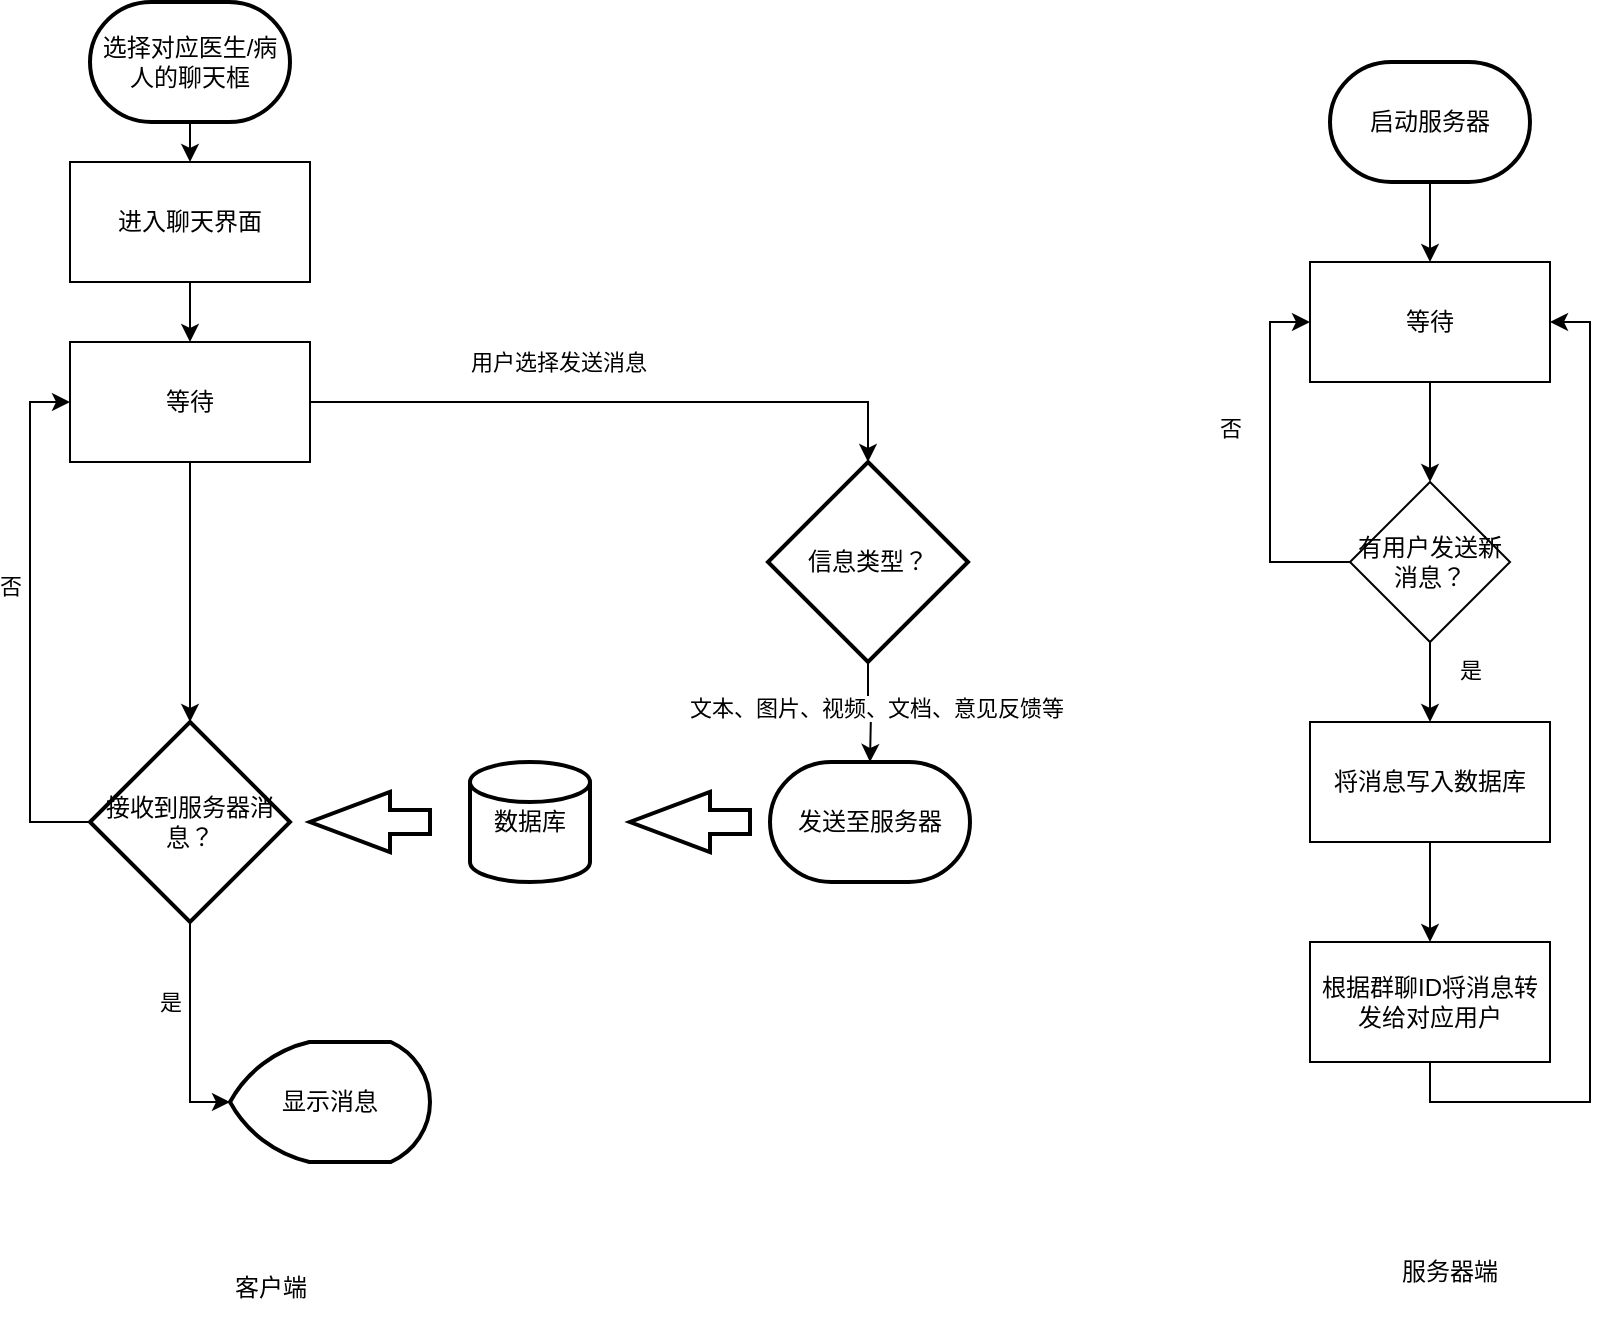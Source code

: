 <mxfile version="21.7.5" type="device">
  <diagram name="第 1 页" id="S8Qg-w5aEko0buZ6O8YT">
    <mxGraphModel dx="964" dy="657" grid="1" gridSize="10" guides="1" tooltips="1" connect="1" arrows="1" fold="1" page="1" pageScale="1" pageWidth="1169" pageHeight="827" math="0" shadow="0">
      <root>
        <mxCell id="0" />
        <mxCell id="1" parent="0" />
        <mxCell id="YW565aTWrkSbloA4kNXs-9" style="edgeStyle=orthogonalEdgeStyle;rounded=0;orthogonalLoop=1;jettySize=auto;html=1;exitX=0.5;exitY=1;exitDx=0;exitDy=0;entryX=0.5;entryY=0;entryDx=0;entryDy=0;entryPerimeter=0;" parent="1" source="YW565aTWrkSbloA4kNXs-1" edge="1">
          <mxGeometry relative="1" as="geometry">
            <mxPoint x="140" y="280" as="targetPoint" />
          </mxGeometry>
        </mxCell>
        <mxCell id="YW565aTWrkSbloA4kNXs-1" value="进入聊天界面" style="rounded=0;whiteSpace=wrap;html=1;" parent="1" vertex="1">
          <mxGeometry x="80" y="190" width="120" height="60" as="geometry" />
        </mxCell>
        <mxCell id="YW565aTWrkSbloA4kNXs-4" style="edgeStyle=orthogonalEdgeStyle;rounded=0;orthogonalLoop=1;jettySize=auto;html=1;exitX=0.5;exitY=1;exitDx=0;exitDy=0;exitPerimeter=0;entryX=0.5;entryY=0;entryDx=0;entryDy=0;" parent="1" source="YW565aTWrkSbloA4kNXs-3" target="YW565aTWrkSbloA4kNXs-1" edge="1">
          <mxGeometry relative="1" as="geometry" />
        </mxCell>
        <mxCell id="YW565aTWrkSbloA4kNXs-3" value="选择对应医生/病人的聊天框" style="strokeWidth=2;html=1;shape=mxgraph.flowchart.terminator;whiteSpace=wrap;" parent="1" vertex="1">
          <mxGeometry x="90" y="110" width="100" height="60" as="geometry" />
        </mxCell>
        <mxCell id="YW565aTWrkSbloA4kNXs-20" style="edgeStyle=orthogonalEdgeStyle;rounded=0;orthogonalLoop=1;jettySize=auto;html=1;exitX=0.5;exitY=1;exitDx=0;exitDy=0;exitPerimeter=0;" parent="1" source="YW565aTWrkSbloA4kNXs-7" edge="1">
          <mxGeometry relative="1" as="geometry">
            <mxPoint x="480" y="490" as="targetPoint" />
          </mxGeometry>
        </mxCell>
        <mxCell id="YW565aTWrkSbloA4kNXs-21" value="文本、图片、视频、文档、意见反馈等" style="edgeLabel;html=1;align=center;verticalAlign=middle;resizable=0;points=[];" parent="YW565aTWrkSbloA4kNXs-20" vertex="1" connectable="0">
          <mxGeometry x="-0.129" y="4" relative="1" as="geometry">
            <mxPoint as="offset" />
          </mxGeometry>
        </mxCell>
        <mxCell id="YW565aTWrkSbloA4kNXs-7" value="信息类型？" style="strokeWidth=2;html=1;shape=mxgraph.flowchart.decision;whiteSpace=wrap;" parent="1" vertex="1">
          <mxGeometry x="429" y="340" width="100" height="100" as="geometry" />
        </mxCell>
        <mxCell id="YW565aTWrkSbloA4kNXs-12" style="edgeStyle=orthogonalEdgeStyle;rounded=0;orthogonalLoop=1;jettySize=auto;html=1;exitX=0.5;exitY=1;exitDx=0;exitDy=0;entryX=0.5;entryY=0;entryDx=0;entryDy=0;entryPerimeter=0;" parent="1" source="YW565aTWrkSbloA4kNXs-10" target="YW565aTWrkSbloA4kNXs-11" edge="1">
          <mxGeometry relative="1" as="geometry" />
        </mxCell>
        <mxCell id="YW565aTWrkSbloA4kNXs-15" style="edgeStyle=orthogonalEdgeStyle;rounded=0;orthogonalLoop=1;jettySize=auto;html=1;exitX=1;exitY=0.5;exitDx=0;exitDy=0;entryX=0.5;entryY=0;entryDx=0;entryDy=0;entryPerimeter=0;" parent="1" source="YW565aTWrkSbloA4kNXs-10" target="YW565aTWrkSbloA4kNXs-7" edge="1">
          <mxGeometry relative="1" as="geometry" />
        </mxCell>
        <mxCell id="YW565aTWrkSbloA4kNXs-16" value="用户选择发送消息" style="edgeLabel;html=1;align=center;verticalAlign=middle;resizable=0;points=[];" parent="YW565aTWrkSbloA4kNXs-15" vertex="1" connectable="0">
          <mxGeometry x="-0.202" y="3" relative="1" as="geometry">
            <mxPoint y="-17" as="offset" />
          </mxGeometry>
        </mxCell>
        <mxCell id="YW565aTWrkSbloA4kNXs-10" value="等待" style="rounded=0;whiteSpace=wrap;html=1;" parent="1" vertex="1">
          <mxGeometry x="80" y="280" width="120" height="60" as="geometry" />
        </mxCell>
        <mxCell id="YW565aTWrkSbloA4kNXs-13" style="edgeStyle=orthogonalEdgeStyle;rounded=0;orthogonalLoop=1;jettySize=auto;html=1;exitX=0;exitY=0.5;exitDx=0;exitDy=0;exitPerimeter=0;entryX=0;entryY=0.5;entryDx=0;entryDy=0;" parent="1" source="YW565aTWrkSbloA4kNXs-11" target="YW565aTWrkSbloA4kNXs-10" edge="1">
          <mxGeometry relative="1" as="geometry" />
        </mxCell>
        <mxCell id="YW565aTWrkSbloA4kNXs-14" value="否" style="edgeLabel;html=1;align=center;verticalAlign=middle;resizable=0;points=[];" parent="YW565aTWrkSbloA4kNXs-13" vertex="1" connectable="0">
          <mxGeometry x="0.24" y="3" relative="1" as="geometry">
            <mxPoint x="-7" y="13" as="offset" />
          </mxGeometry>
        </mxCell>
        <mxCell id="YW565aTWrkSbloA4kNXs-18" style="edgeStyle=orthogonalEdgeStyle;rounded=0;orthogonalLoop=1;jettySize=auto;html=1;exitX=0.5;exitY=1;exitDx=0;exitDy=0;exitPerimeter=0;entryX=0;entryY=0.5;entryDx=0;entryDy=0;entryPerimeter=0;" parent="1" source="YW565aTWrkSbloA4kNXs-11" target="YW565aTWrkSbloA4kNXs-17" edge="1">
          <mxGeometry relative="1" as="geometry" />
        </mxCell>
        <mxCell id="YW565aTWrkSbloA4kNXs-19" value="是" style="edgeLabel;html=1;align=center;verticalAlign=middle;resizable=0;points=[];" parent="YW565aTWrkSbloA4kNXs-18" vertex="1" connectable="0">
          <mxGeometry x="-0.345" y="-3" relative="1" as="geometry">
            <mxPoint x="-7" y="4" as="offset" />
          </mxGeometry>
        </mxCell>
        <mxCell id="YW565aTWrkSbloA4kNXs-11" value="接收到服务器消息？" style="strokeWidth=2;html=1;shape=mxgraph.flowchart.decision;whiteSpace=wrap;" parent="1" vertex="1">
          <mxGeometry x="90" y="470" width="100" height="100" as="geometry" />
        </mxCell>
        <mxCell id="YW565aTWrkSbloA4kNXs-17" value="显示消息" style="strokeWidth=2;html=1;shape=mxgraph.flowchart.display;whiteSpace=wrap;" parent="1" vertex="1">
          <mxGeometry x="160" y="630" width="100" height="60" as="geometry" />
        </mxCell>
        <mxCell id="YW565aTWrkSbloA4kNXs-22" value="数据库" style="strokeWidth=2;html=1;shape=mxgraph.flowchart.database;whiteSpace=wrap;" parent="1" vertex="1">
          <mxGeometry x="280" y="490" width="60" height="60" as="geometry" />
        </mxCell>
        <mxCell id="YW565aTWrkSbloA4kNXs-23" value="" style="verticalLabelPosition=bottom;verticalAlign=top;html=1;strokeWidth=2;shape=mxgraph.arrows2.arrow;dy=0.6;dx=40;notch=0;rotation=-180;" parent="1" vertex="1">
          <mxGeometry x="200" y="505" width="60" height="30" as="geometry" />
        </mxCell>
        <mxCell id="YW565aTWrkSbloA4kNXs-24" value="发送至服务器" style="strokeWidth=2;html=1;shape=mxgraph.flowchart.terminator;whiteSpace=wrap;" parent="1" vertex="1">
          <mxGeometry x="430" y="490" width="100" height="60" as="geometry" />
        </mxCell>
        <mxCell id="YW565aTWrkSbloA4kNXs-25" value="" style="verticalLabelPosition=bottom;verticalAlign=top;html=1;strokeWidth=2;shape=mxgraph.arrows2.arrow;dy=0.6;dx=40;notch=0;rotation=-180;" parent="1" vertex="1">
          <mxGeometry x="360" y="505" width="60" height="30" as="geometry" />
        </mxCell>
        <mxCell id="YW565aTWrkSbloA4kNXs-32" style="edgeStyle=orthogonalEdgeStyle;rounded=0;orthogonalLoop=1;jettySize=auto;html=1;exitX=0.5;exitY=1;exitDx=0;exitDy=0;exitPerimeter=0;entryX=0.5;entryY=0;entryDx=0;entryDy=0;" parent="1" source="YW565aTWrkSbloA4kNXs-26" target="YW565aTWrkSbloA4kNXs-28" edge="1">
          <mxGeometry relative="1" as="geometry" />
        </mxCell>
        <mxCell id="YW565aTWrkSbloA4kNXs-26" value="启动服务器" style="strokeWidth=2;html=1;shape=mxgraph.flowchart.terminator;whiteSpace=wrap;" parent="1" vertex="1">
          <mxGeometry x="710" y="140" width="100" height="60" as="geometry" />
        </mxCell>
        <mxCell id="YW565aTWrkSbloA4kNXs-31" style="edgeStyle=orthogonalEdgeStyle;rounded=0;orthogonalLoop=1;jettySize=auto;html=1;exitX=0.5;exitY=1;exitDx=0;exitDy=0;entryX=0.5;entryY=0;entryDx=0;entryDy=0;" parent="1" source="YW565aTWrkSbloA4kNXs-28" target="YW565aTWrkSbloA4kNXs-30" edge="1">
          <mxGeometry relative="1" as="geometry" />
        </mxCell>
        <mxCell id="YW565aTWrkSbloA4kNXs-28" value="等待" style="rounded=0;whiteSpace=wrap;html=1;" parent="1" vertex="1">
          <mxGeometry x="700" y="240" width="120" height="60" as="geometry" />
        </mxCell>
        <mxCell id="YW565aTWrkSbloA4kNXs-33" style="edgeStyle=orthogonalEdgeStyle;rounded=0;orthogonalLoop=1;jettySize=auto;html=1;exitX=0;exitY=0.5;exitDx=0;exitDy=0;entryX=0;entryY=0.5;entryDx=0;entryDy=0;" parent="1" source="YW565aTWrkSbloA4kNXs-30" target="YW565aTWrkSbloA4kNXs-28" edge="1">
          <mxGeometry relative="1" as="geometry" />
        </mxCell>
        <mxCell id="YW565aTWrkSbloA4kNXs-34" value="否" style="edgeLabel;html=1;align=center;verticalAlign=middle;resizable=0;points=[];" parent="YW565aTWrkSbloA4kNXs-33" vertex="1" connectable="0">
          <mxGeometry x="0.196" y="2" relative="1" as="geometry">
            <mxPoint x="-18" as="offset" />
          </mxGeometry>
        </mxCell>
        <mxCell id="YW565aTWrkSbloA4kNXs-35" style="edgeStyle=orthogonalEdgeStyle;rounded=0;orthogonalLoop=1;jettySize=auto;html=1;exitX=0.5;exitY=1;exitDx=0;exitDy=0;entryX=0.5;entryY=0;entryDx=0;entryDy=0;" parent="1" source="YW565aTWrkSbloA4kNXs-30" target="YW565aTWrkSbloA4kNXs-37" edge="1">
          <mxGeometry relative="1" as="geometry">
            <mxPoint x="759.8" y="490" as="targetPoint" />
          </mxGeometry>
        </mxCell>
        <mxCell id="YW565aTWrkSbloA4kNXs-36" value="是" style="edgeLabel;html=1;align=center;verticalAlign=middle;resizable=0;points=[];" parent="YW565aTWrkSbloA4kNXs-35" vertex="1" connectable="0">
          <mxGeometry x="-0.323" y="1" relative="1" as="geometry">
            <mxPoint x="19" as="offset" />
          </mxGeometry>
        </mxCell>
        <mxCell id="YW565aTWrkSbloA4kNXs-30" value="有用户发送新消息？" style="rhombus;whiteSpace=wrap;html=1;" parent="1" vertex="1">
          <mxGeometry x="720" y="350" width="80" height="80" as="geometry" />
        </mxCell>
        <mxCell id="YW565aTWrkSbloA4kNXs-40" style="edgeStyle=orthogonalEdgeStyle;rounded=0;orthogonalLoop=1;jettySize=auto;html=1;exitX=0.5;exitY=1;exitDx=0;exitDy=0;entryX=0.5;entryY=0;entryDx=0;entryDy=0;" parent="1" source="YW565aTWrkSbloA4kNXs-37" target="YW565aTWrkSbloA4kNXs-39" edge="1">
          <mxGeometry relative="1" as="geometry" />
        </mxCell>
        <mxCell id="YW565aTWrkSbloA4kNXs-37" value="将消息写入数据库" style="rounded=0;whiteSpace=wrap;html=1;" parent="1" vertex="1">
          <mxGeometry x="700" y="470" width="120" height="60" as="geometry" />
        </mxCell>
        <mxCell id="YW565aTWrkSbloA4kNXs-41" style="edgeStyle=orthogonalEdgeStyle;rounded=0;orthogonalLoop=1;jettySize=auto;html=1;exitX=0.5;exitY=1;exitDx=0;exitDy=0;entryX=1;entryY=0.5;entryDx=0;entryDy=0;" parent="1" source="YW565aTWrkSbloA4kNXs-39" target="YW565aTWrkSbloA4kNXs-28" edge="1">
          <mxGeometry relative="1" as="geometry">
            <Array as="points">
              <mxPoint x="760" y="660" />
              <mxPoint x="840" y="660" />
              <mxPoint x="840" y="270" />
            </Array>
          </mxGeometry>
        </mxCell>
        <mxCell id="YW565aTWrkSbloA4kNXs-39" value="根据群聊ID将消息转发给对应用户" style="rounded=0;whiteSpace=wrap;html=1;" parent="1" vertex="1">
          <mxGeometry x="700" y="580" width="120" height="60" as="geometry" />
        </mxCell>
        <mxCell id="eJoyKX_nqxEXHr9cuUBc-1" value="客户端&lt;br&gt;" style="text;html=1;align=center;verticalAlign=middle;resizable=0;points=[];autosize=1;strokeColor=none;fillColor=none;" vertex="1" parent="1">
          <mxGeometry x="150" y="738" width="60" height="30" as="geometry" />
        </mxCell>
        <mxCell id="eJoyKX_nqxEXHr9cuUBc-3" value="服务器端" style="text;html=1;strokeColor=none;fillColor=none;align=center;verticalAlign=middle;whiteSpace=wrap;rounded=0;" vertex="1" parent="1">
          <mxGeometry x="740" y="730" width="60" height="30" as="geometry" />
        </mxCell>
      </root>
    </mxGraphModel>
  </diagram>
</mxfile>
